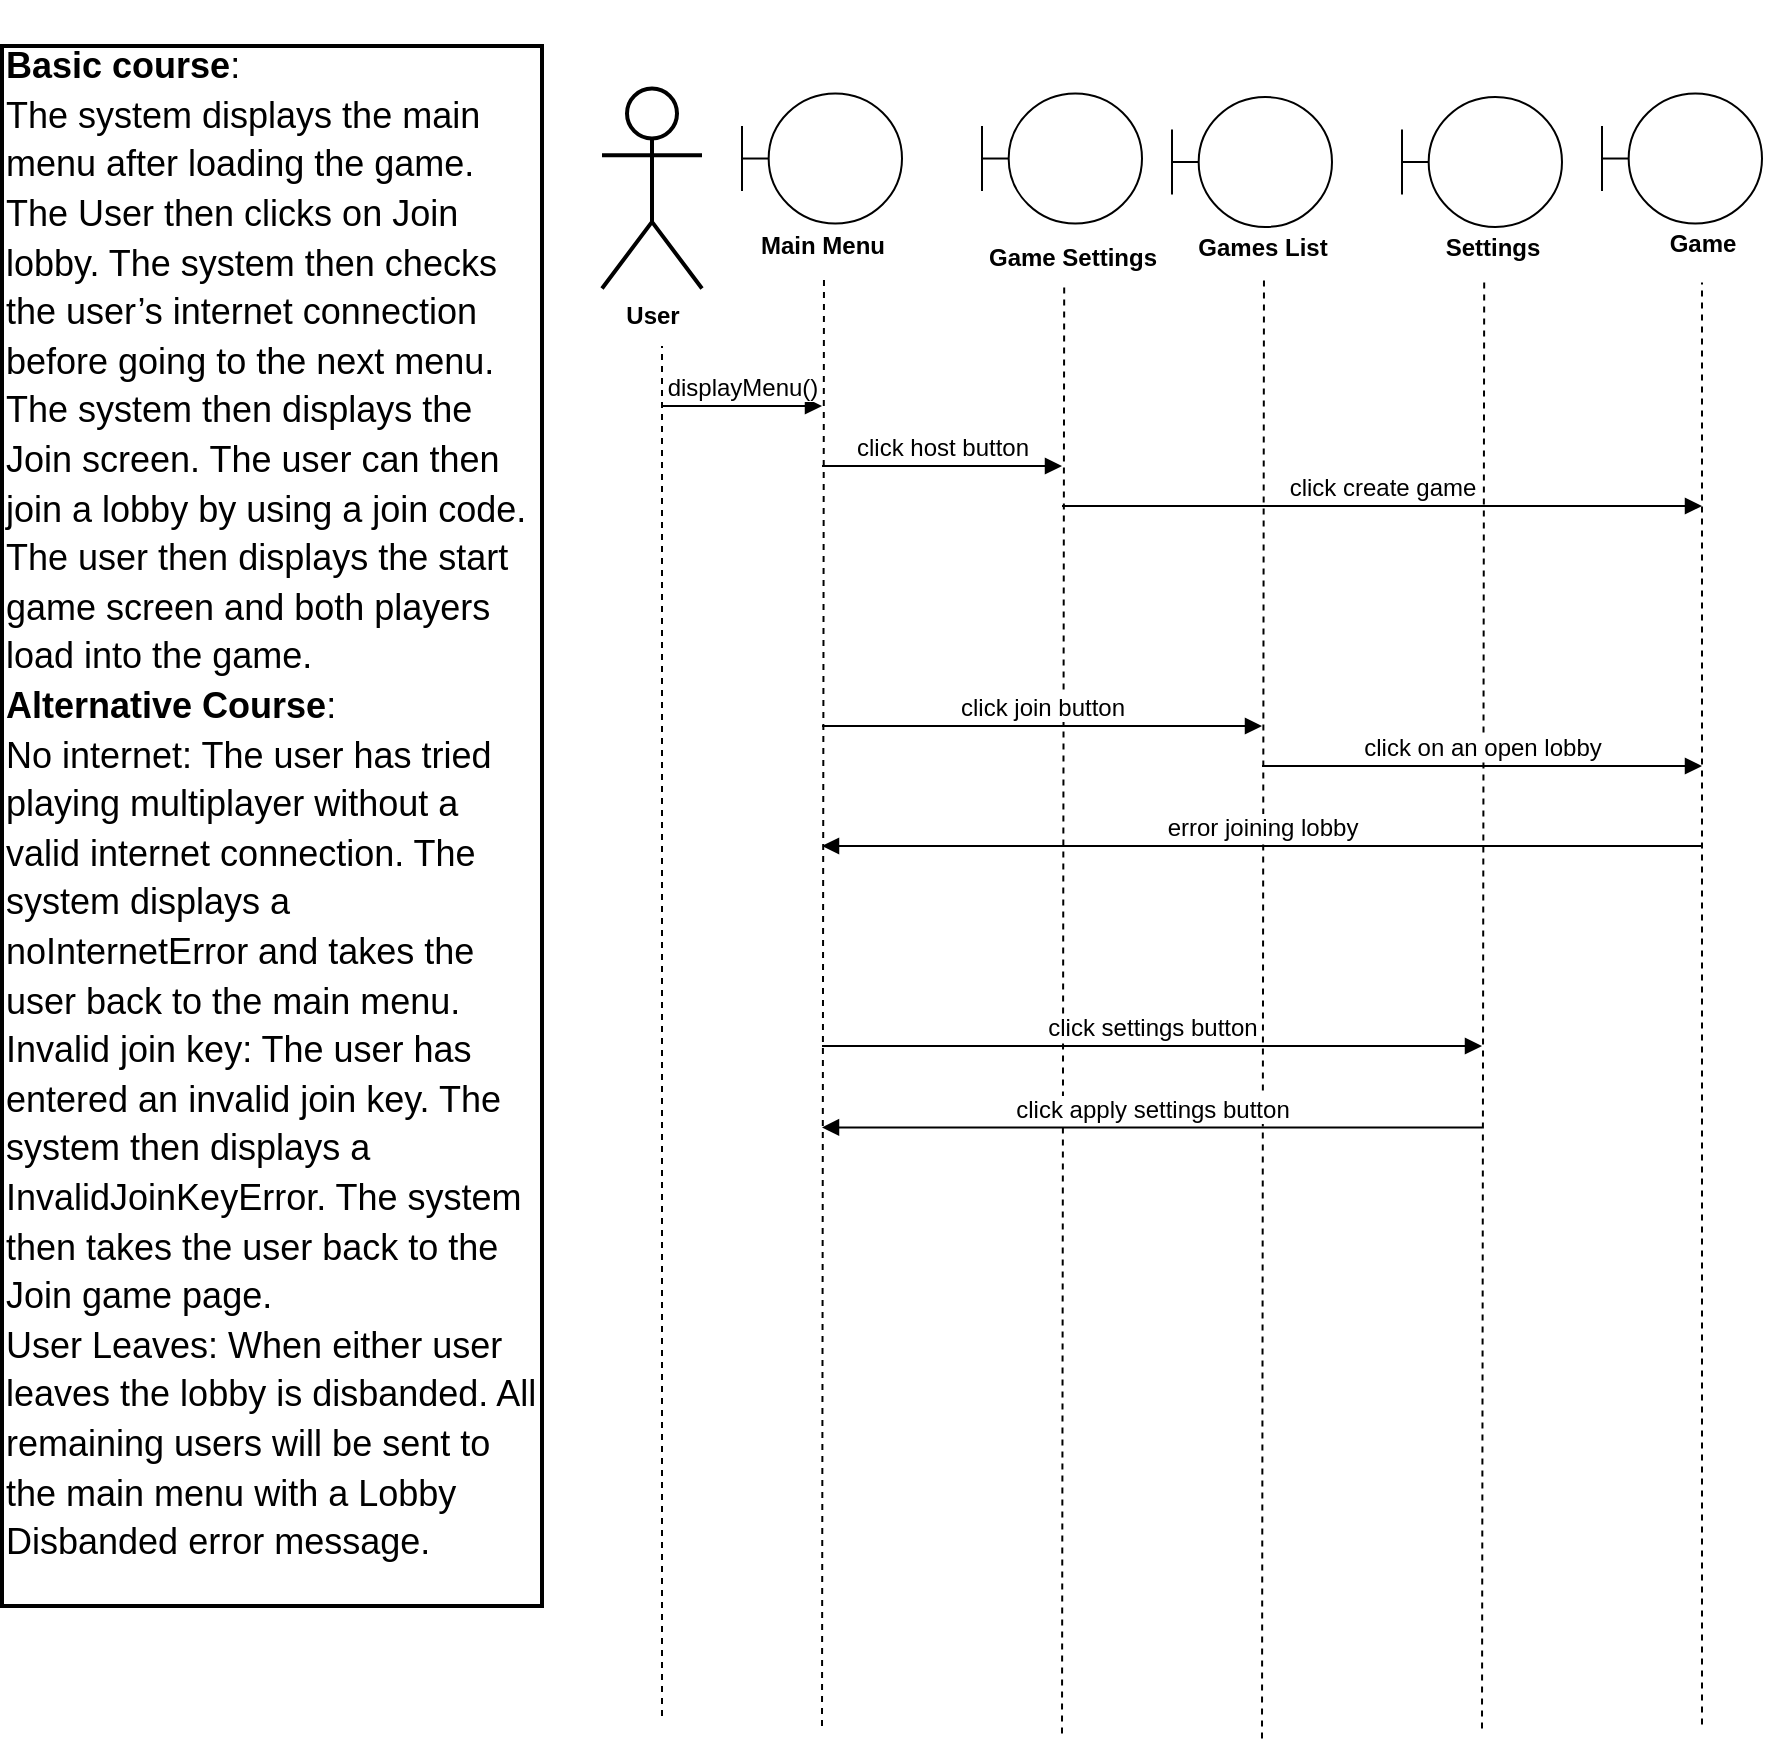 <mxfile version="20.8.10" type="device"><diagram id="_SwqskTTD4pFU_VwGtP6" name="Page-1"><mxGraphModel dx="1170" dy="2134" grid="1" gridSize="10" guides="1" tooltips="1" connect="1" arrows="1" fold="1" page="1" pageScale="1" pageWidth="1100" pageHeight="850" math="0" shadow="0"><root><mxCell id="0"/><mxCell id="1" parent="0"/><mxCell id="BfYEyr6toma63eh9kWo2-5" value="User" style="shape=umlActor;verticalLabelPosition=bottom;verticalAlign=top;html=1;outlineConnect=0;fontStyle=1;strokeWidth=2;" parent="1" vertex="1"><mxGeometry x="310" y="31.26" width="50" height="100" as="geometry"/></mxCell><mxCell id="IhZ_uJ_3TkPGng9-tPvy-12" value="Main Menu" style="text;html=1;align=center;verticalAlign=middle;resizable=0;points=[];autosize=1;strokeColor=none;fillColor=none;fontStyle=1" parent="1" vertex="1"><mxGeometry x="375" y="95" width="90" height="30" as="geometry"/></mxCell><mxCell id="IhZ_uJ_3TkPGng9-tPvy-65" value="&lt;p style=&quot;line-height: 1.4; font-size: 20px;&quot;&gt;&lt;/p&gt;&lt;div style=&quot;font-size: 20px;&quot; align=&quot;left&quot;&gt;&lt;font style=&quot;font-size: 18px;&quot;&gt;&lt;b&gt;Basic course&lt;/b&gt;:&lt;/font&gt;&lt;/div&gt;&lt;div style=&quot;font-size: 20px;&quot; align=&quot;left&quot;&gt;&lt;font style=&quot;font-size: 20px;&quot;&gt;&lt;font style=&quot;font-size: 18px;&quot;&gt;The system displays the main menu after loading the game. The User then clicks on Join lobby. The system then checks the user’s internet connection before going to the next menu. The system then displays the Join screen. The user can then join a lobby by using a join code. The user then displays the start game screen and both players load into the game.&lt;/font&gt;&lt;br&gt;&lt;font style=&quot;font-size: 18px;&quot;&gt;&lt;b&gt;Alternative Course&lt;/b&gt;:&lt;/font&gt;&lt;br&gt;&lt;font style=&quot;font-size: 18px;&quot;&gt;No internet: The user has tried playing multiplayer without a valid internet connection. The system displays a noInternetError and takes the user back to the main menu. &lt;br&gt;Invalid join key: The user has entered an invalid join key. The system then displays a InvalidJoinKeyError. The system then takes the user back to the Join game page.&lt;br&gt;User Leaves: When either user leaves the lobby is disbanded. All remaining users will be sent to the main menu with a Lobby Disbanded error message.&lt;/font&gt;&lt;br&gt;&lt;br&gt;&lt;/font&gt;&lt;/div&gt;&lt;p style=&quot;font-size: 20px;&quot;&gt;&lt;/p&gt;" style="rounded=0;whiteSpace=wrap;html=1;strokeWidth=2;fillColor=default;align=left;" parent="1" vertex="1"><mxGeometry x="10" y="10" width="270" height="780" as="geometry"/></mxCell><mxCell id="3IwQLZmnR95bmHoOPAMG-4" value="" style="endArrow=none;dashed=1;html=1;rounded=0;" parent="1" edge="1"><mxGeometry width="50" height="50" relative="1" as="geometry"><mxPoint x="340" y="845" as="sourcePoint"/><mxPoint x="340" y="160" as="targetPoint"/></mxGeometry></mxCell><mxCell id="3IwQLZmnR95bmHoOPAMG-11" value="" style="endArrow=none;dashed=1;html=1;rounded=0;entryX=0.511;entryY=1;entryDx=0;entryDy=0;entryPerimeter=0;" parent="1" target="IhZ_uJ_3TkPGng9-tPvy-12" edge="1"><mxGeometry width="50" height="50" relative="1" as="geometry"><mxPoint x="420" y="850" as="sourcePoint"/><mxPoint x="414.5" y="190" as="targetPoint"/></mxGeometry></mxCell><mxCell id="g9N0zC064F9OrDfipBf1-6" value="" style="shape=umlBoundary;whiteSpace=wrap;html=1;" parent="1" vertex="1"><mxGeometry x="380" y="33.76" width="80" height="65" as="geometry"/></mxCell><mxCell id="g9N0zC064F9OrDfipBf1-18" value="" style="endArrow=none;dashed=1;html=1;rounded=0;entryX=0.511;entryY=1;entryDx=0;entryDy=0;entryPerimeter=0;" parent="1" edge="1"><mxGeometry width="50" height="50" relative="1" as="geometry"><mxPoint x="540.0" y="853.76" as="sourcePoint"/><mxPoint x="541.1" y="128.76" as="targetPoint"/></mxGeometry></mxCell><mxCell id="g9N0zC064F9OrDfipBf1-19" value="" style="shape=umlBoundary;whiteSpace=wrap;html=1;" parent="1" vertex="1"><mxGeometry x="500" y="33.76" width="80" height="65" as="geometry"/></mxCell><mxCell id="g9N0zC064F9OrDfipBf1-66" value="Games List" style="text;html=1;align=center;verticalAlign=middle;resizable=0;points=[];autosize=1;strokeColor=none;fillColor=none;fontStyle=1" parent="1" vertex="1"><mxGeometry x="595" y="95.5" width="90" height="30" as="geometry"/></mxCell><mxCell id="g9N0zC064F9OrDfipBf1-67" value="" style="endArrow=none;dashed=1;html=1;rounded=0;entryX=0.511;entryY=1;entryDx=0;entryDy=0;entryPerimeter=0;" parent="1" target="g9N0zC064F9OrDfipBf1-66" edge="1"><mxGeometry width="50" height="50" relative="1" as="geometry"><mxPoint x="640" y="856.26" as="sourcePoint"/><mxPoint x="634.5" y="196.26" as="targetPoint"/></mxGeometry></mxCell><mxCell id="g9N0zC064F9OrDfipBf1-68" value="" style="shape=umlBoundary;whiteSpace=wrap;html=1;" parent="1" vertex="1"><mxGeometry x="595" y="35.5" width="80" height="65" as="geometry"/></mxCell><mxCell id="g9N0zC064F9OrDfipBf1-80" value="&lt;font style=&quot;font-size: 12px;&quot;&gt;click host button&lt;/font&gt;" style="html=1;verticalAlign=bottom;endArrow=block;rounded=0;" parent="1" edge="1"><mxGeometry width="80" relative="1" as="geometry"><mxPoint x="420.0" y="220" as="sourcePoint"/><mxPoint x="540" y="220" as="targetPoint"/></mxGeometry></mxCell><mxCell id="TkrjeEP_nyUk1UIYx8WQ-1" value="" style="endArrow=none;dashed=1;html=1;rounded=0;entryX=0.511;entryY=1;entryDx=0;entryDy=0;entryPerimeter=0;" edge="1" parent="1"><mxGeometry width="50" height="50" relative="1" as="geometry"><mxPoint x="750.0" y="851.26" as="sourcePoint"/><mxPoint x="751.1" y="126.26" as="targetPoint"/></mxGeometry></mxCell><mxCell id="TkrjeEP_nyUk1UIYx8WQ-2" value="" style="shape=umlBoundary;whiteSpace=wrap;html=1;" vertex="1" parent="1"><mxGeometry x="710" y="35.5" width="80" height="65" as="geometry"/></mxCell><mxCell id="TkrjeEP_nyUk1UIYx8WQ-3" value="Game" style="text;html=1;align=center;verticalAlign=middle;resizable=0;points=[];autosize=1;strokeColor=none;fillColor=none;fontStyle=1" vertex="1" parent="1"><mxGeometry x="830" y="93.76" width="60" height="30" as="geometry"/></mxCell><mxCell id="TkrjeEP_nyUk1UIYx8WQ-4" value="" style="endArrow=none;dashed=1;html=1;rounded=0;" edge="1" parent="1"><mxGeometry width="50" height="50" relative="1" as="geometry"><mxPoint x="860" y="849.26" as="sourcePoint"/><mxPoint x="860" y="128.26" as="targetPoint"/></mxGeometry></mxCell><mxCell id="TkrjeEP_nyUk1UIYx8WQ-5" value="" style="shape=umlBoundary;whiteSpace=wrap;html=1;" vertex="1" parent="1"><mxGeometry x="810" y="33.76" width="80" height="65" as="geometry"/></mxCell><mxCell id="TkrjeEP_nyUk1UIYx8WQ-6" value="Settings" style="text;html=1;align=center;verticalAlign=middle;resizable=0;points=[];autosize=1;strokeColor=none;fillColor=none;fontStyle=1" vertex="1" parent="1"><mxGeometry x="720" y="95.5" width="70" height="30" as="geometry"/></mxCell><mxCell id="TkrjeEP_nyUk1UIYx8WQ-7" value="Game Settings" style="text;html=1;align=center;verticalAlign=middle;resizable=0;points=[];autosize=1;strokeColor=none;fillColor=none;fontStyle=1" vertex="1" parent="1"><mxGeometry x="490" y="100.5" width="110" height="30" as="geometry"/></mxCell><mxCell id="TkrjeEP_nyUk1UIYx8WQ-8" value="&lt;font style=&quot;font-size: 12px;&quot;&gt;click join button&lt;/font&gt;" style="html=1;verticalAlign=bottom;endArrow=block;rounded=0;" edge="1" parent="1"><mxGeometry width="80" relative="1" as="geometry"><mxPoint x="420.0" y="350" as="sourcePoint"/><mxPoint x="640" y="350" as="targetPoint"/></mxGeometry></mxCell><mxCell id="TkrjeEP_nyUk1UIYx8WQ-9" value="&lt;font style=&quot;font-size: 12px;&quot;&gt;click settings button&lt;/font&gt;" style="html=1;verticalAlign=bottom;endArrow=block;rounded=0;" edge="1" parent="1"><mxGeometry width="80" relative="1" as="geometry"><mxPoint x="420.0" y="510" as="sourcePoint"/><mxPoint x="750" y="510" as="targetPoint"/></mxGeometry></mxCell><mxCell id="TkrjeEP_nyUk1UIYx8WQ-10" value="&lt;font style=&quot;font-size: 12px;&quot;&gt;click apply settings button&lt;/font&gt;" style="html=1;verticalAlign=bottom;endArrow=block;rounded=0;" edge="1" parent="1"><mxGeometry width="80" relative="1" as="geometry"><mxPoint x="750" y="550.71" as="sourcePoint"/><mxPoint x="420" y="550.71" as="targetPoint"/></mxGeometry></mxCell><mxCell id="TkrjeEP_nyUk1UIYx8WQ-11" value="&lt;font style=&quot;font-size: 12px;&quot;&gt;click on an open lobby&lt;/font&gt;" style="html=1;verticalAlign=bottom;endArrow=block;rounded=0;" edge="1" parent="1"><mxGeometry width="80" relative="1" as="geometry"><mxPoint x="640" y="370" as="sourcePoint"/><mxPoint x="860" y="370" as="targetPoint"/></mxGeometry></mxCell><mxCell id="TkrjeEP_nyUk1UIYx8WQ-12" value="&lt;font style=&quot;font-size: 12px;&quot;&gt;displayMenu()&lt;/font&gt;" style="html=1;verticalAlign=bottom;endArrow=block;rounded=0;" edge="1" parent="1"><mxGeometry width="80" relative="1" as="geometry"><mxPoint x="340.0" y="190" as="sourcePoint"/><mxPoint x="420" y="190" as="targetPoint"/></mxGeometry></mxCell><mxCell id="TkrjeEP_nyUk1UIYx8WQ-14" value="&lt;font style=&quot;font-size: 12px;&quot;&gt;error joining lobby&lt;/font&gt;" style="html=1;verticalAlign=bottom;endArrow=block;rounded=0;" edge="1" parent="1"><mxGeometry width="80" relative="1" as="geometry"><mxPoint x="860.0" y="410" as="sourcePoint"/><mxPoint x="420" y="410" as="targetPoint"/></mxGeometry></mxCell><mxCell id="TkrjeEP_nyUk1UIYx8WQ-16" value="&lt;font style=&quot;font-size: 12px;&quot;&gt;click create game&lt;/font&gt;" style="html=1;verticalAlign=bottom;endArrow=block;rounded=0;" edge="1" parent="1"><mxGeometry width="80" relative="1" as="geometry"><mxPoint x="540.0" y="240" as="sourcePoint"/><mxPoint x="860" y="240" as="targetPoint"/></mxGeometry></mxCell></root></mxGraphModel></diagram></mxfile>